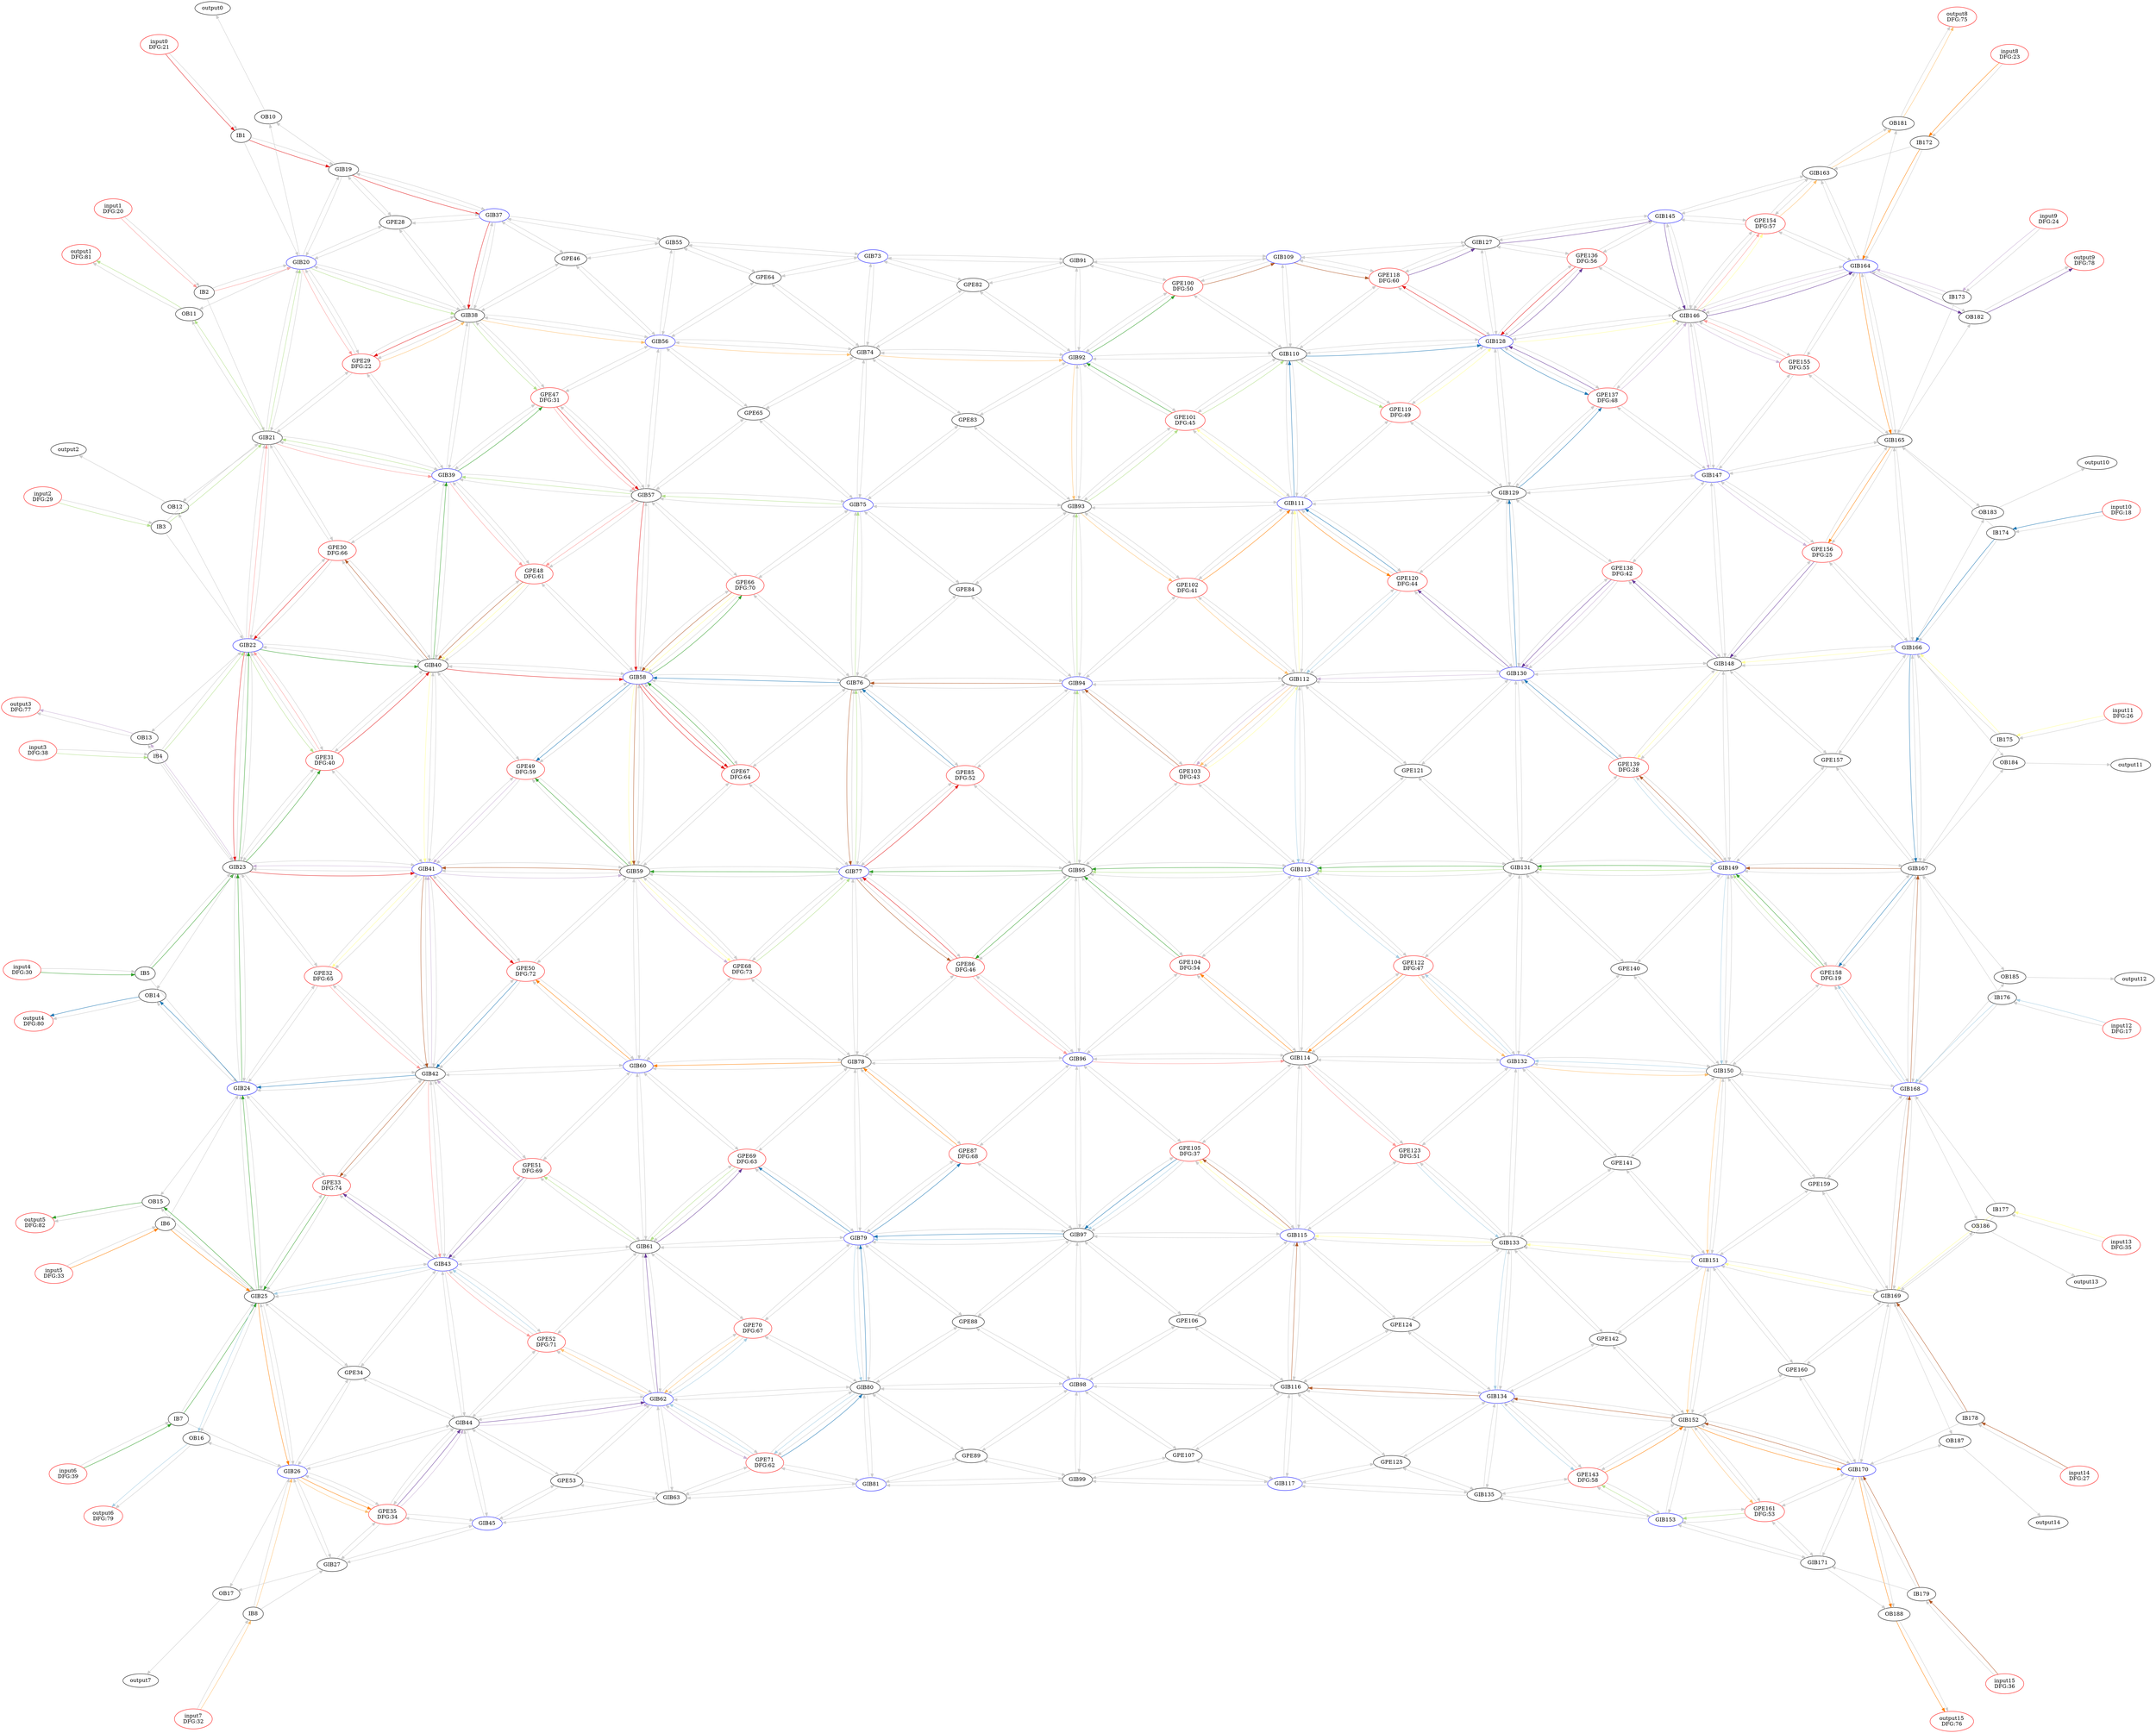 Digraph G {
layout = sfdp;
overlap = scale;
input12[label = "input12\nDFG:17", color = red];
input10[label = "input10\nDFG:18", color = red];
input1[label = "input1\nDFG:20", color = red];
input0[label = "input0\nDFG:21", color = red];
input8[label = "input8\nDFG:23", color = red];
input9[label = "input9\nDFG:24", color = red];
input11[label = "input11\nDFG:26", color = red];
input14[label = "input14\nDFG:27", color = red];
input2[label = "input2\nDFG:29", color = red];
input4[label = "input4\nDFG:30", color = red];
input7[label = "input7\nDFG:32", color = red];
input5[label = "input5\nDFG:33", color = red];
input13[label = "input13\nDFG:35", color = red];
input15[label = "input15\nDFG:36", color = red];
input3[label = "input3\nDFG:38", color = red];
input6[label = "input6\nDFG:39", color = red];
output8[label = "output8\nDFG:75", color = red];
output15[label = "output15\nDFG:76", color = red];
output3[label = "output3\nDFG:77", color = red];
output9[label = "output9\nDFG:78", color = red];
output6[label = "output6\nDFG:79", color = red];
output4[label = "output4\nDFG:80", color = red];
output1[label = "output1\nDFG:81", color = red];
output5[label = "output5\nDFG:82", color = red];
output0;
OB10->output0[color = gray80];
OB11->output1[color = gray80];
output2;
OB12->output2[color = gray80];
OB13->output3[color = gray80];
OB14->output4[color = gray80];
OB15->output5[color = gray80];
OB16->output6[color = gray80];
output7;
OB17->output7[color = gray80];
OB181->output8[color = gray80];
OB182->output9[color = gray80];
output10;
OB183->output10[color = gray80];
output11;
OB184->output11[color = gray80];
output12;
OB185->output12[color = gray80];
output13;
OB186->output13[color = gray80];
output14;
OB187->output14[color = gray80];
OB188->output15[color = gray80];
IB1[label = "IB1", color = black];
input0->IB1[color = gray80];
IB2[label = "IB2", color = black];
input1->IB2[color = gray80];
IB3[label = "IB3", color = black];
input2->IB3[color = gray80];
IB4[label = "IB4", color = black];
input3->IB4[color = gray80];
IB5[label = "IB5", color = black];
input4->IB5[color = gray80];
IB6[label = "IB6", color = black];
input5->IB6[color = gray80];
IB7[label = "IB7", color = black];
input6->IB7[color = gray80];
IB8[label = "IB8", color = black];
input7->IB8[color = gray80];
OB10[label = "OB10", color = black];
GIB19->OB10[color = gray80];
GIB20->OB10[color = gray80];
OB11[label = "OB11", color = black];
GIB20->OB11[color = gray80];
GIB21->OB11[color = gray80];
OB12[label = "OB12", color = black];
GIB21->OB12[color = gray80];
GIB22->OB12[color = gray80];
OB13[label = "OB13", color = black];
GIB22->OB13[color = gray80];
GIB23->OB13[color = gray80];
OB14[label = "OB14", color = black];
GIB23->OB14[color = gray80];
GIB24->OB14[color = gray80];
OB15[label = "OB15", color = black];
GIB24->OB15[color = gray80];
GIB25->OB15[color = gray80];
OB16[label = "OB16", color = black];
GIB25->OB16[color = gray80];
GIB26->OB16[color = gray80];
OB17[label = "OB17", color = black];
GIB26->OB17[color = gray80];
GIB27->OB17[color = gray80];
GIB19[label = "GIB19", color = black];
IB1->GIB19[color = gray80];
GIB20->GIB19[color = gray80];
GPE28->GIB19[color = gray80];
GIB37->GIB19[color = gray80];
GIB20[label = "GIB20", color = blue];
IB1->GIB20[color = gray80];
IB2->GIB20[color = gray80];
GIB19->GIB20[color = gray80];
GIB21->GIB20[color = gray80];
GPE28->GIB20[color = gray80];
GPE29->GIB20[color = gray80];
GIB38->GIB20[color = gray80];
GIB21[label = "GIB21", color = black];
IB2->GIB21[color = gray80];
IB3->GIB21[color = gray80];
GIB20->GIB21[color = gray80];
GIB22->GIB21[color = gray80];
GPE29->GIB21[color = gray80];
GPE30->GIB21[color = gray80];
GIB39->GIB21[color = gray80];
GIB22[label = "GIB22", color = blue];
IB3->GIB22[color = gray80];
IB4->GIB22[color = gray80];
GIB21->GIB22[color = gray80];
GIB23->GIB22[color = gray80];
GPE30->GIB22[color = gray80];
GPE31->GIB22[color = gray80];
GIB40->GIB22[color = gray80];
GIB23[label = "GIB23", color = black];
IB4->GIB23[color = gray80];
IB5->GIB23[color = gray80];
GIB22->GIB23[color = gray80];
GIB24->GIB23[color = gray80];
GPE31->GIB23[color = gray80];
GPE32->GIB23[color = gray80];
GIB41->GIB23[color = gray80];
GIB24[label = "GIB24", color = blue];
IB5->GIB24[color = gray80];
IB6->GIB24[color = gray80];
GIB23->GIB24[color = gray80];
GIB25->GIB24[color = gray80];
GPE32->GIB24[color = gray80];
GPE33->GIB24[color = gray80];
GIB42->GIB24[color = gray80];
GIB25[label = "GIB25", color = black];
IB6->GIB25[color = gray80];
IB7->GIB25[color = gray80];
GIB24->GIB25[color = gray80];
GIB26->GIB25[color = gray80];
GPE33->GIB25[color = gray80];
GPE34->GIB25[color = gray80];
GIB43->GIB25[color = gray80];
GIB26[label = "GIB26", color = blue];
IB7->GIB26[color = gray80];
IB8->GIB26[color = gray80];
GIB25->GIB26[color = gray80];
GIB27->GIB26[color = gray80];
GPE34->GIB26[color = gray80];
GPE35->GIB26[color = gray80];
GIB44->GIB26[color = gray80];
GIB27[label = "GIB27", color = black];
IB8->GIB27[color = gray80];
GIB26->GIB27[color = gray80];
GPE35->GIB27[color = gray80];
GIB45->GIB27[color = gray80];
GPE28[label = "GPE28", color = black];
GIB19->GPE28[color = gray80];
GIB20->GPE28[color = gray80];
GIB37->GPE28[color = gray80];
GIB38->GPE28[color = gray80];
GPE29[label = "GPE29\nDFG:22", color = red];
GIB20->GPE29[color = gray80];
GIB21->GPE29[color = gray80];
GIB38->GPE29[color = gray80];
GIB39->GPE29[color = gray80];
GPE30[label = "GPE30\nDFG:66", color = red];
GIB21->GPE30[color = gray80];
GIB22->GPE30[color = gray80];
GIB39->GPE30[color = gray80];
GIB40->GPE30[color = gray80];
GPE31[label = "GPE31\nDFG:40", color = red];
GIB22->GPE31[color = gray80];
GIB23->GPE31[color = gray80];
GIB40->GPE31[color = gray80];
GIB41->GPE31[color = gray80];
GPE32[label = "GPE32\nDFG:65", color = red];
GIB23->GPE32[color = gray80];
GIB24->GPE32[color = gray80];
GIB41->GPE32[color = gray80];
GIB42->GPE32[color = gray80];
GPE33[label = "GPE33\nDFG:74", color = red];
GIB24->GPE33[color = gray80];
GIB25->GPE33[color = gray80];
GIB42->GPE33[color = gray80];
GIB43->GPE33[color = gray80];
GPE34[label = "GPE34", color = black];
GIB25->GPE34[color = gray80];
GIB26->GPE34[color = gray80];
GIB43->GPE34[color = gray80];
GIB44->GPE34[color = gray80];
GPE35[label = "GPE35\nDFG:34", color = red];
GIB26->GPE35[color = gray80];
GIB27->GPE35[color = gray80];
GIB44->GPE35[color = gray80];
GIB45->GPE35[color = gray80];
GIB37[label = "GIB37", color = blue];
GIB19->GIB37[color = gray80];
GPE28->GIB37[color = gray80];
GIB38->GIB37[color = gray80];
GPE46->GIB37[color = gray80];
GIB55->GIB37[color = gray80];
GIB38[label = "GIB38", color = black];
GIB20->GIB38[color = gray80];
GPE28->GIB38[color = gray80];
GPE29->GIB38[color = gray80];
GIB37->GIB38[color = gray80];
GIB39->GIB38[color = gray80];
GPE46->GIB38[color = gray80];
GPE47->GIB38[color = gray80];
GIB56->GIB38[color = gray80];
GIB39[label = "GIB39", color = blue];
GIB21->GIB39[color = gray80];
GPE29->GIB39[color = gray80];
GPE30->GIB39[color = gray80];
GIB38->GIB39[color = gray80];
GIB40->GIB39[color = gray80];
GPE47->GIB39[color = gray80];
GPE48->GIB39[color = gray80];
GIB57->GIB39[color = gray80];
GIB40[label = "GIB40", color = black];
GIB22->GIB40[color = gray80];
GPE30->GIB40[color = gray80];
GPE31->GIB40[color = gray80];
GIB39->GIB40[color = gray80];
GIB41->GIB40[color = gray80];
GPE48->GIB40[color = gray80];
GPE49->GIB40[color = gray80];
GIB58->GIB40[color = gray80];
GIB41[label = "GIB41", color = blue];
GIB23->GIB41[color = gray80];
GPE31->GIB41[color = gray80];
GPE32->GIB41[color = gray80];
GIB40->GIB41[color = gray80];
GIB42->GIB41[color = gray80];
GPE49->GIB41[color = gray80];
GPE50->GIB41[color = gray80];
GIB59->GIB41[color = gray80];
GIB42[label = "GIB42", color = black];
GIB24->GIB42[color = gray80];
GPE32->GIB42[color = gray80];
GPE33->GIB42[color = gray80];
GIB41->GIB42[color = gray80];
GIB43->GIB42[color = gray80];
GPE50->GIB42[color = gray80];
GPE51->GIB42[color = gray80];
GIB60->GIB42[color = gray80];
GIB43[label = "GIB43", color = blue];
GIB25->GIB43[color = gray80];
GPE33->GIB43[color = gray80];
GPE34->GIB43[color = gray80];
GIB42->GIB43[color = gray80];
GIB44->GIB43[color = gray80];
GPE51->GIB43[color = gray80];
GPE52->GIB43[color = gray80];
GIB61->GIB43[color = gray80];
GIB44[label = "GIB44", color = black];
GIB26->GIB44[color = gray80];
GPE34->GIB44[color = gray80];
GPE35->GIB44[color = gray80];
GIB43->GIB44[color = gray80];
GIB45->GIB44[color = gray80];
GPE52->GIB44[color = gray80];
GPE53->GIB44[color = gray80];
GIB62->GIB44[color = gray80];
GIB45[label = "GIB45", color = blue];
GIB27->GIB45[color = gray80];
GPE35->GIB45[color = gray80];
GIB44->GIB45[color = gray80];
GPE53->GIB45[color = gray80];
GIB63->GIB45[color = gray80];
GPE46[label = "GPE46", color = black];
GIB37->GPE46[color = gray80];
GIB38->GPE46[color = gray80];
GIB55->GPE46[color = gray80];
GIB56->GPE46[color = gray80];
GPE47[label = "GPE47\nDFG:31", color = red];
GIB38->GPE47[color = gray80];
GIB39->GPE47[color = gray80];
GIB56->GPE47[color = gray80];
GIB57->GPE47[color = gray80];
GPE48[label = "GPE48\nDFG:61", color = red];
GIB39->GPE48[color = gray80];
GIB40->GPE48[color = gray80];
GIB57->GPE48[color = gray80];
GIB58->GPE48[color = gray80];
GPE49[label = "GPE49\nDFG:59", color = red];
GIB40->GPE49[color = gray80];
GIB41->GPE49[color = gray80];
GIB58->GPE49[color = gray80];
GIB59->GPE49[color = gray80];
GPE50[label = "GPE50\nDFG:72", color = red];
GIB41->GPE50[color = gray80];
GIB42->GPE50[color = gray80];
GIB59->GPE50[color = gray80];
GIB60->GPE50[color = gray80];
GPE51[label = "GPE51\nDFG:69", color = red];
GIB42->GPE51[color = gray80];
GIB43->GPE51[color = gray80];
GIB60->GPE51[color = gray80];
GIB61->GPE51[color = gray80];
GPE52[label = "GPE52\nDFG:71", color = red];
GIB43->GPE52[color = gray80];
GIB44->GPE52[color = gray80];
GIB61->GPE52[color = gray80];
GIB62->GPE52[color = gray80];
GPE53[label = "GPE53", color = black];
GIB44->GPE53[color = gray80];
GIB45->GPE53[color = gray80];
GIB62->GPE53[color = gray80];
GIB63->GPE53[color = gray80];
GIB55[label = "GIB55", color = black];
GIB37->GIB55[color = gray80];
GPE46->GIB55[color = gray80];
GIB56->GIB55[color = gray80];
GPE64->GIB55[color = gray80];
GIB73->GIB55[color = gray80];
GIB56[label = "GIB56", color = blue];
GIB38->GIB56[color = gray80];
GPE46->GIB56[color = gray80];
GPE47->GIB56[color = gray80];
GIB55->GIB56[color = gray80];
GIB57->GIB56[color = gray80];
GPE64->GIB56[color = gray80];
GPE65->GIB56[color = gray80];
GIB74->GIB56[color = gray80];
GIB57[label = "GIB57", color = black];
GIB39->GIB57[color = gray80];
GPE47->GIB57[color = gray80];
GPE48->GIB57[color = gray80];
GIB56->GIB57[color = gray80];
GIB58->GIB57[color = gray80];
GPE65->GIB57[color = gray80];
GPE66->GIB57[color = gray80];
GIB75->GIB57[color = gray80];
GIB58[label = "GIB58", color = blue];
GIB40->GIB58[color = gray80];
GPE48->GIB58[color = gray80];
GPE49->GIB58[color = gray80];
GIB57->GIB58[color = gray80];
GIB59->GIB58[color = gray80];
GPE66->GIB58[color = gray80];
GPE67->GIB58[color = gray80];
GIB76->GIB58[color = gray80];
GIB59[label = "GIB59", color = black];
GIB41->GIB59[color = gray80];
GPE49->GIB59[color = gray80];
GPE50->GIB59[color = gray80];
GIB58->GIB59[color = gray80];
GIB60->GIB59[color = gray80];
GPE67->GIB59[color = gray80];
GPE68->GIB59[color = gray80];
GIB77->GIB59[color = gray80];
GIB60[label = "GIB60", color = blue];
GIB42->GIB60[color = gray80];
GPE50->GIB60[color = gray80];
GPE51->GIB60[color = gray80];
GIB59->GIB60[color = gray80];
GIB61->GIB60[color = gray80];
GPE68->GIB60[color = gray80];
GPE69->GIB60[color = gray80];
GIB78->GIB60[color = gray80];
GIB61[label = "GIB61", color = black];
GIB43->GIB61[color = gray80];
GPE51->GIB61[color = gray80];
GPE52->GIB61[color = gray80];
GIB60->GIB61[color = gray80];
GIB62->GIB61[color = gray80];
GPE69->GIB61[color = gray80];
GPE70->GIB61[color = gray80];
GIB79->GIB61[color = gray80];
GIB62[label = "GIB62", color = blue];
GIB44->GIB62[color = gray80];
GPE52->GIB62[color = gray80];
GPE53->GIB62[color = gray80];
GIB61->GIB62[color = gray80];
GIB63->GIB62[color = gray80];
GPE70->GIB62[color = gray80];
GPE71->GIB62[color = gray80];
GIB80->GIB62[color = gray80];
GIB63[label = "GIB63", color = black];
GIB45->GIB63[color = gray80];
GPE53->GIB63[color = gray80];
GIB62->GIB63[color = gray80];
GPE71->GIB63[color = gray80];
GIB81->GIB63[color = gray80];
GPE64[label = "GPE64", color = black];
GIB55->GPE64[color = gray80];
GIB56->GPE64[color = gray80];
GIB73->GPE64[color = gray80];
GIB74->GPE64[color = gray80];
GPE65[label = "GPE65", color = black];
GIB56->GPE65[color = gray80];
GIB57->GPE65[color = gray80];
GIB74->GPE65[color = gray80];
GIB75->GPE65[color = gray80];
GPE66[label = "GPE66\nDFG:70", color = red];
GIB57->GPE66[color = gray80];
GIB58->GPE66[color = gray80];
GIB75->GPE66[color = gray80];
GIB76->GPE66[color = gray80];
GPE67[label = "GPE67\nDFG:64", color = red];
GIB58->GPE67[color = gray80];
GIB59->GPE67[color = gray80];
GIB76->GPE67[color = gray80];
GIB77->GPE67[color = gray80];
GPE68[label = "GPE68\nDFG:73", color = red];
GIB59->GPE68[color = gray80];
GIB60->GPE68[color = gray80];
GIB77->GPE68[color = gray80];
GIB78->GPE68[color = gray80];
GPE69[label = "GPE69\nDFG:63", color = red];
GIB60->GPE69[color = gray80];
GIB61->GPE69[color = gray80];
GIB78->GPE69[color = gray80];
GIB79->GPE69[color = gray80];
GPE70[label = "GPE70\nDFG:67", color = red];
GIB61->GPE70[color = gray80];
GIB62->GPE70[color = gray80];
GIB79->GPE70[color = gray80];
GIB80->GPE70[color = gray80];
GPE71[label = "GPE71\nDFG:62", color = red];
GIB62->GPE71[color = gray80];
GIB63->GPE71[color = gray80];
GIB80->GPE71[color = gray80];
GIB81->GPE71[color = gray80];
GIB73[label = "GIB73", color = blue];
GIB55->GIB73[color = gray80];
GPE64->GIB73[color = gray80];
GIB74->GIB73[color = gray80];
GPE82->GIB73[color = gray80];
GIB91->GIB73[color = gray80];
GIB74[label = "GIB74", color = black];
GIB56->GIB74[color = gray80];
GPE64->GIB74[color = gray80];
GPE65->GIB74[color = gray80];
GIB73->GIB74[color = gray80];
GIB75->GIB74[color = gray80];
GPE82->GIB74[color = gray80];
GPE83->GIB74[color = gray80];
GIB92->GIB74[color = gray80];
GIB75[label = "GIB75", color = blue];
GIB57->GIB75[color = gray80];
GPE65->GIB75[color = gray80];
GPE66->GIB75[color = gray80];
GIB74->GIB75[color = gray80];
GIB76->GIB75[color = gray80];
GPE83->GIB75[color = gray80];
GPE84->GIB75[color = gray80];
GIB93->GIB75[color = gray80];
GIB76[label = "GIB76", color = black];
GIB58->GIB76[color = gray80];
GPE66->GIB76[color = gray80];
GPE67->GIB76[color = gray80];
GIB75->GIB76[color = gray80];
GIB77->GIB76[color = gray80];
GPE84->GIB76[color = gray80];
GPE85->GIB76[color = gray80];
GIB94->GIB76[color = gray80];
GIB77[label = "GIB77", color = blue];
GIB59->GIB77[color = gray80];
GPE67->GIB77[color = gray80];
GPE68->GIB77[color = gray80];
GIB76->GIB77[color = gray80];
GIB78->GIB77[color = gray80];
GPE85->GIB77[color = gray80];
GPE86->GIB77[color = gray80];
GIB95->GIB77[color = gray80];
GIB78[label = "GIB78", color = black];
GIB60->GIB78[color = gray80];
GPE68->GIB78[color = gray80];
GPE69->GIB78[color = gray80];
GIB77->GIB78[color = gray80];
GIB79->GIB78[color = gray80];
GPE86->GIB78[color = gray80];
GPE87->GIB78[color = gray80];
GIB96->GIB78[color = gray80];
GIB79[label = "GIB79", color = blue];
GIB61->GIB79[color = gray80];
GPE69->GIB79[color = gray80];
GPE70->GIB79[color = gray80];
GIB78->GIB79[color = gray80];
GIB80->GIB79[color = gray80];
GPE87->GIB79[color = gray80];
GPE88->GIB79[color = gray80];
GIB97->GIB79[color = gray80];
GIB80[label = "GIB80", color = black];
GIB62->GIB80[color = gray80];
GPE70->GIB80[color = gray80];
GPE71->GIB80[color = gray80];
GIB79->GIB80[color = gray80];
GIB81->GIB80[color = gray80];
GPE88->GIB80[color = gray80];
GPE89->GIB80[color = gray80];
GIB98->GIB80[color = gray80];
GIB81[label = "GIB81", color = blue];
GIB63->GIB81[color = gray80];
GPE71->GIB81[color = gray80];
GIB80->GIB81[color = gray80];
GPE89->GIB81[color = gray80];
GIB99->GIB81[color = gray80];
GPE82[label = "GPE82", color = black];
GIB73->GPE82[color = gray80];
GIB74->GPE82[color = gray80];
GIB91->GPE82[color = gray80];
GIB92->GPE82[color = gray80];
GPE83[label = "GPE83", color = black];
GIB74->GPE83[color = gray80];
GIB75->GPE83[color = gray80];
GIB92->GPE83[color = gray80];
GIB93->GPE83[color = gray80];
GPE84[label = "GPE84", color = black];
GIB75->GPE84[color = gray80];
GIB76->GPE84[color = gray80];
GIB93->GPE84[color = gray80];
GIB94->GPE84[color = gray80];
GPE85[label = "GPE85\nDFG:52", color = red];
GIB76->GPE85[color = gray80];
GIB77->GPE85[color = gray80];
GIB94->GPE85[color = gray80];
GIB95->GPE85[color = gray80];
GPE86[label = "GPE86\nDFG:46", color = red];
GIB77->GPE86[color = gray80];
GIB78->GPE86[color = gray80];
GIB95->GPE86[color = gray80];
GIB96->GPE86[color = gray80];
GPE87[label = "GPE87\nDFG:68", color = red];
GIB78->GPE87[color = gray80];
GIB79->GPE87[color = gray80];
GIB96->GPE87[color = gray80];
GIB97->GPE87[color = gray80];
GPE88[label = "GPE88", color = black];
GIB79->GPE88[color = gray80];
GIB80->GPE88[color = gray80];
GIB97->GPE88[color = gray80];
GIB98->GPE88[color = gray80];
GPE89[label = "GPE89", color = black];
GIB80->GPE89[color = gray80];
GIB81->GPE89[color = gray80];
GIB98->GPE89[color = gray80];
GIB99->GPE89[color = gray80];
GIB91[label = "GIB91", color = black];
GIB73->GIB91[color = gray80];
GPE82->GIB91[color = gray80];
GIB92->GIB91[color = gray80];
GPE100->GIB91[color = gray80];
GIB109->GIB91[color = gray80];
GIB92[label = "GIB92", color = blue];
GIB74->GIB92[color = gray80];
GPE82->GIB92[color = gray80];
GPE83->GIB92[color = gray80];
GIB91->GIB92[color = gray80];
GIB93->GIB92[color = gray80];
GPE100->GIB92[color = gray80];
GPE101->GIB92[color = gray80];
GIB110->GIB92[color = gray80];
GIB93[label = "GIB93", color = black];
GIB75->GIB93[color = gray80];
GPE83->GIB93[color = gray80];
GPE84->GIB93[color = gray80];
GIB92->GIB93[color = gray80];
GIB94->GIB93[color = gray80];
GPE101->GIB93[color = gray80];
GPE102->GIB93[color = gray80];
GIB111->GIB93[color = gray80];
GIB94[label = "GIB94", color = blue];
GIB76->GIB94[color = gray80];
GPE84->GIB94[color = gray80];
GPE85->GIB94[color = gray80];
GIB93->GIB94[color = gray80];
GIB95->GIB94[color = gray80];
GPE102->GIB94[color = gray80];
GPE103->GIB94[color = gray80];
GIB112->GIB94[color = gray80];
GIB95[label = "GIB95", color = black];
GIB77->GIB95[color = gray80];
GPE85->GIB95[color = gray80];
GPE86->GIB95[color = gray80];
GIB94->GIB95[color = gray80];
GIB96->GIB95[color = gray80];
GPE103->GIB95[color = gray80];
GPE104->GIB95[color = gray80];
GIB113->GIB95[color = gray80];
GIB96[label = "GIB96", color = blue];
GIB78->GIB96[color = gray80];
GPE86->GIB96[color = gray80];
GPE87->GIB96[color = gray80];
GIB95->GIB96[color = gray80];
GIB97->GIB96[color = gray80];
GPE104->GIB96[color = gray80];
GPE105->GIB96[color = gray80];
GIB114->GIB96[color = gray80];
GIB97[label = "GIB97", color = black];
GIB79->GIB97[color = gray80];
GPE87->GIB97[color = gray80];
GPE88->GIB97[color = gray80];
GIB96->GIB97[color = gray80];
GIB98->GIB97[color = gray80];
GPE105->GIB97[color = gray80];
GPE106->GIB97[color = gray80];
GIB115->GIB97[color = gray80];
GIB98[label = "GIB98", color = blue];
GIB80->GIB98[color = gray80];
GPE88->GIB98[color = gray80];
GPE89->GIB98[color = gray80];
GIB97->GIB98[color = gray80];
GIB99->GIB98[color = gray80];
GPE106->GIB98[color = gray80];
GPE107->GIB98[color = gray80];
GIB116->GIB98[color = gray80];
GIB99[label = "GIB99", color = black];
GIB81->GIB99[color = gray80];
GPE89->GIB99[color = gray80];
GIB98->GIB99[color = gray80];
GPE107->GIB99[color = gray80];
GIB117->GIB99[color = gray80];
GPE100[label = "GPE100\nDFG:50", color = red];
GIB91->GPE100[color = gray80];
GIB92->GPE100[color = gray80];
GIB109->GPE100[color = gray80];
GIB110->GPE100[color = gray80];
GPE101[label = "GPE101\nDFG:45", color = red];
GIB92->GPE101[color = gray80];
GIB93->GPE101[color = gray80];
GIB110->GPE101[color = gray80];
GIB111->GPE101[color = gray80];
GPE102[label = "GPE102\nDFG:41", color = red];
GIB93->GPE102[color = gray80];
GIB94->GPE102[color = gray80];
GIB111->GPE102[color = gray80];
GIB112->GPE102[color = gray80];
GPE103[label = "GPE103\nDFG:43", color = red];
GIB94->GPE103[color = gray80];
GIB95->GPE103[color = gray80];
GIB112->GPE103[color = gray80];
GIB113->GPE103[color = gray80];
GPE104[label = "GPE104\nDFG:54", color = red];
GIB95->GPE104[color = gray80];
GIB96->GPE104[color = gray80];
GIB113->GPE104[color = gray80];
GIB114->GPE104[color = gray80];
GPE105[label = "GPE105\nDFG:37", color = red];
GIB96->GPE105[color = gray80];
GIB97->GPE105[color = gray80];
GIB114->GPE105[color = gray80];
GIB115->GPE105[color = gray80];
GPE106[label = "GPE106", color = black];
GIB97->GPE106[color = gray80];
GIB98->GPE106[color = gray80];
GIB115->GPE106[color = gray80];
GIB116->GPE106[color = gray80];
GPE107[label = "GPE107", color = black];
GIB98->GPE107[color = gray80];
GIB99->GPE107[color = gray80];
GIB116->GPE107[color = gray80];
GIB117->GPE107[color = gray80];
GIB109[label = "GIB109", color = blue];
GIB91->GIB109[color = gray80];
GPE100->GIB109[color = gray80];
GIB110->GIB109[color = gray80];
GPE118->GIB109[color = gray80];
GIB127->GIB109[color = gray80];
GIB110[label = "GIB110", color = black];
GIB92->GIB110[color = gray80];
GPE100->GIB110[color = gray80];
GPE101->GIB110[color = gray80];
GIB109->GIB110[color = gray80];
GIB111->GIB110[color = gray80];
GPE118->GIB110[color = gray80];
GPE119->GIB110[color = gray80];
GIB128->GIB110[color = gray80];
GIB111[label = "GIB111", color = blue];
GIB93->GIB111[color = gray80];
GPE101->GIB111[color = gray80];
GPE102->GIB111[color = gray80];
GIB110->GIB111[color = gray80];
GIB112->GIB111[color = gray80];
GPE119->GIB111[color = gray80];
GPE120->GIB111[color = gray80];
GIB129->GIB111[color = gray80];
GIB112[label = "GIB112", color = black];
GIB94->GIB112[color = gray80];
GPE102->GIB112[color = gray80];
GPE103->GIB112[color = gray80];
GIB111->GIB112[color = gray80];
GIB113->GIB112[color = gray80];
GPE120->GIB112[color = gray80];
GPE121->GIB112[color = gray80];
GIB130->GIB112[color = gray80];
GIB113[label = "GIB113", color = blue];
GIB95->GIB113[color = gray80];
GPE103->GIB113[color = gray80];
GPE104->GIB113[color = gray80];
GIB112->GIB113[color = gray80];
GIB114->GIB113[color = gray80];
GPE121->GIB113[color = gray80];
GPE122->GIB113[color = gray80];
GIB131->GIB113[color = gray80];
GIB114[label = "GIB114", color = black];
GIB96->GIB114[color = gray80];
GPE104->GIB114[color = gray80];
GPE105->GIB114[color = gray80];
GIB113->GIB114[color = gray80];
GIB115->GIB114[color = gray80];
GPE122->GIB114[color = gray80];
GPE123->GIB114[color = gray80];
GIB132->GIB114[color = gray80];
GIB115[label = "GIB115", color = blue];
GIB97->GIB115[color = gray80];
GPE105->GIB115[color = gray80];
GPE106->GIB115[color = gray80];
GIB114->GIB115[color = gray80];
GIB116->GIB115[color = gray80];
GPE123->GIB115[color = gray80];
GPE124->GIB115[color = gray80];
GIB133->GIB115[color = gray80];
GIB116[label = "GIB116", color = black];
GIB98->GIB116[color = gray80];
GPE106->GIB116[color = gray80];
GPE107->GIB116[color = gray80];
GIB115->GIB116[color = gray80];
GIB117->GIB116[color = gray80];
GPE124->GIB116[color = gray80];
GPE125->GIB116[color = gray80];
GIB134->GIB116[color = gray80];
GIB117[label = "GIB117", color = blue];
GIB99->GIB117[color = gray80];
GPE107->GIB117[color = gray80];
GIB116->GIB117[color = gray80];
GPE125->GIB117[color = gray80];
GIB135->GIB117[color = gray80];
GPE118[label = "GPE118\nDFG:60", color = red];
GIB109->GPE118[color = gray80];
GIB110->GPE118[color = gray80];
GIB127->GPE118[color = gray80];
GIB128->GPE118[color = gray80];
GPE119[label = "GPE119\nDFG:49", color = red];
GIB110->GPE119[color = gray80];
GIB111->GPE119[color = gray80];
GIB128->GPE119[color = gray80];
GIB129->GPE119[color = gray80];
GPE120[label = "GPE120\nDFG:44", color = red];
GIB111->GPE120[color = gray80];
GIB112->GPE120[color = gray80];
GIB129->GPE120[color = gray80];
GIB130->GPE120[color = gray80];
GPE121[label = "GPE121", color = black];
GIB112->GPE121[color = gray80];
GIB113->GPE121[color = gray80];
GIB130->GPE121[color = gray80];
GIB131->GPE121[color = gray80];
GPE122[label = "GPE122\nDFG:47", color = red];
GIB113->GPE122[color = gray80];
GIB114->GPE122[color = gray80];
GIB131->GPE122[color = gray80];
GIB132->GPE122[color = gray80];
GPE123[label = "GPE123\nDFG:51", color = red];
GIB114->GPE123[color = gray80];
GIB115->GPE123[color = gray80];
GIB132->GPE123[color = gray80];
GIB133->GPE123[color = gray80];
GPE124[label = "GPE124", color = black];
GIB115->GPE124[color = gray80];
GIB116->GPE124[color = gray80];
GIB133->GPE124[color = gray80];
GIB134->GPE124[color = gray80];
GPE125[label = "GPE125", color = black];
GIB116->GPE125[color = gray80];
GIB117->GPE125[color = gray80];
GIB134->GPE125[color = gray80];
GIB135->GPE125[color = gray80];
GIB127[label = "GIB127", color = black];
GIB109->GIB127[color = gray80];
GPE118->GIB127[color = gray80];
GIB128->GIB127[color = gray80];
GPE136->GIB127[color = gray80];
GIB145->GIB127[color = gray80];
GIB128[label = "GIB128", color = blue];
GIB110->GIB128[color = gray80];
GPE118->GIB128[color = gray80];
GPE119->GIB128[color = gray80];
GIB127->GIB128[color = gray80];
GIB129->GIB128[color = gray80];
GPE136->GIB128[color = gray80];
GPE137->GIB128[color = gray80];
GIB146->GIB128[color = gray80];
GIB129[label = "GIB129", color = black];
GIB111->GIB129[color = gray80];
GPE119->GIB129[color = gray80];
GPE120->GIB129[color = gray80];
GIB128->GIB129[color = gray80];
GIB130->GIB129[color = gray80];
GPE137->GIB129[color = gray80];
GPE138->GIB129[color = gray80];
GIB147->GIB129[color = gray80];
GIB130[label = "GIB130", color = blue];
GIB112->GIB130[color = gray80];
GPE120->GIB130[color = gray80];
GPE121->GIB130[color = gray80];
GIB129->GIB130[color = gray80];
GIB131->GIB130[color = gray80];
GPE138->GIB130[color = gray80];
GPE139->GIB130[color = gray80];
GIB148->GIB130[color = gray80];
GIB131[label = "GIB131", color = black];
GIB113->GIB131[color = gray80];
GPE121->GIB131[color = gray80];
GPE122->GIB131[color = gray80];
GIB130->GIB131[color = gray80];
GIB132->GIB131[color = gray80];
GPE139->GIB131[color = gray80];
GPE140->GIB131[color = gray80];
GIB149->GIB131[color = gray80];
GIB132[label = "GIB132", color = blue];
GIB114->GIB132[color = gray80];
GPE122->GIB132[color = gray80];
GPE123->GIB132[color = gray80];
GIB131->GIB132[color = gray80];
GIB133->GIB132[color = gray80];
GPE140->GIB132[color = gray80];
GPE141->GIB132[color = gray80];
GIB150->GIB132[color = gray80];
GIB133[label = "GIB133", color = black];
GIB115->GIB133[color = gray80];
GPE123->GIB133[color = gray80];
GPE124->GIB133[color = gray80];
GIB132->GIB133[color = gray80];
GIB134->GIB133[color = gray80];
GPE141->GIB133[color = gray80];
GPE142->GIB133[color = gray80];
GIB151->GIB133[color = gray80];
GIB134[label = "GIB134", color = blue];
GIB116->GIB134[color = gray80];
GPE124->GIB134[color = gray80];
GPE125->GIB134[color = gray80];
GIB133->GIB134[color = gray80];
GIB135->GIB134[color = gray80];
GPE142->GIB134[color = gray80];
GPE143->GIB134[color = gray80];
GIB152->GIB134[color = gray80];
GIB135[label = "GIB135", color = black];
GIB117->GIB135[color = gray80];
GPE125->GIB135[color = gray80];
GIB134->GIB135[color = gray80];
GPE143->GIB135[color = gray80];
GIB153->GIB135[color = gray80];
GPE136[label = "GPE136\nDFG:56", color = red];
GIB127->GPE136[color = gray80];
GIB128->GPE136[color = gray80];
GIB145->GPE136[color = gray80];
GIB146->GPE136[color = gray80];
GPE137[label = "GPE137\nDFG:48", color = red];
GIB128->GPE137[color = gray80];
GIB129->GPE137[color = gray80];
GIB146->GPE137[color = gray80];
GIB147->GPE137[color = gray80];
GPE138[label = "GPE138\nDFG:42", color = red];
GIB129->GPE138[color = gray80];
GIB130->GPE138[color = gray80];
GIB147->GPE138[color = gray80];
GIB148->GPE138[color = gray80];
GPE139[label = "GPE139\nDFG:28", color = red];
GIB130->GPE139[color = gray80];
GIB131->GPE139[color = gray80];
GIB148->GPE139[color = gray80];
GIB149->GPE139[color = gray80];
GPE140[label = "GPE140", color = black];
GIB131->GPE140[color = gray80];
GIB132->GPE140[color = gray80];
GIB149->GPE140[color = gray80];
GIB150->GPE140[color = gray80];
GPE141[label = "GPE141", color = black];
GIB132->GPE141[color = gray80];
GIB133->GPE141[color = gray80];
GIB150->GPE141[color = gray80];
GIB151->GPE141[color = gray80];
GPE142[label = "GPE142", color = black];
GIB133->GPE142[color = gray80];
GIB134->GPE142[color = gray80];
GIB151->GPE142[color = gray80];
GIB152->GPE142[color = gray80];
GPE143[label = "GPE143\nDFG:58", color = red];
GIB134->GPE143[color = gray80];
GIB135->GPE143[color = gray80];
GIB152->GPE143[color = gray80];
GIB153->GPE143[color = gray80];
GIB145[label = "GIB145", color = blue];
GIB127->GIB145[color = gray80];
GPE136->GIB145[color = gray80];
GIB146->GIB145[color = gray80];
GPE154->GIB145[color = gray80];
GIB163->GIB145[color = gray80];
GIB146[label = "GIB146", color = black];
GIB128->GIB146[color = gray80];
GPE136->GIB146[color = gray80];
GPE137->GIB146[color = gray80];
GIB145->GIB146[color = gray80];
GIB147->GIB146[color = gray80];
GPE154->GIB146[color = gray80];
GPE155->GIB146[color = gray80];
GIB164->GIB146[color = gray80];
GIB147[label = "GIB147", color = blue];
GIB129->GIB147[color = gray80];
GPE137->GIB147[color = gray80];
GPE138->GIB147[color = gray80];
GIB146->GIB147[color = gray80];
GIB148->GIB147[color = gray80];
GPE155->GIB147[color = gray80];
GPE156->GIB147[color = gray80];
GIB165->GIB147[color = gray80];
GIB148[label = "GIB148", color = black];
GIB130->GIB148[color = gray80];
GPE138->GIB148[color = gray80];
GPE139->GIB148[color = gray80];
GIB147->GIB148[color = gray80];
GIB149->GIB148[color = gray80];
GPE156->GIB148[color = gray80];
GPE157->GIB148[color = gray80];
GIB166->GIB148[color = gray80];
GIB149[label = "GIB149", color = blue];
GIB131->GIB149[color = gray80];
GPE139->GIB149[color = gray80];
GPE140->GIB149[color = gray80];
GIB148->GIB149[color = gray80];
GIB150->GIB149[color = gray80];
GPE157->GIB149[color = gray80];
GPE158->GIB149[color = gray80];
GIB167->GIB149[color = gray80];
GIB150[label = "GIB150", color = black];
GIB132->GIB150[color = gray80];
GPE140->GIB150[color = gray80];
GPE141->GIB150[color = gray80];
GIB149->GIB150[color = gray80];
GIB151->GIB150[color = gray80];
GPE158->GIB150[color = gray80];
GPE159->GIB150[color = gray80];
GIB168->GIB150[color = gray80];
GIB151[label = "GIB151", color = blue];
GIB133->GIB151[color = gray80];
GPE141->GIB151[color = gray80];
GPE142->GIB151[color = gray80];
GIB150->GIB151[color = gray80];
GIB152->GIB151[color = gray80];
GPE159->GIB151[color = gray80];
GPE160->GIB151[color = gray80];
GIB169->GIB151[color = gray80];
GIB152[label = "GIB152", color = black];
GIB134->GIB152[color = gray80];
GPE142->GIB152[color = gray80];
GPE143->GIB152[color = gray80];
GIB151->GIB152[color = gray80];
GIB153->GIB152[color = gray80];
GPE160->GIB152[color = gray80];
GPE161->GIB152[color = gray80];
GIB170->GIB152[color = gray80];
GIB153[label = "GIB153", color = blue];
GIB135->GIB153[color = gray80];
GPE143->GIB153[color = gray80];
GIB152->GIB153[color = gray80];
GPE161->GIB153[color = gray80];
GIB171->GIB153[color = gray80];
GPE154[label = "GPE154\nDFG:57", color = red];
GIB145->GPE154[color = gray80];
GIB146->GPE154[color = gray80];
GIB163->GPE154[color = gray80];
GIB164->GPE154[color = gray80];
GPE155[label = "GPE155\nDFG:55", color = red];
GIB146->GPE155[color = gray80];
GIB147->GPE155[color = gray80];
GIB164->GPE155[color = gray80];
GIB165->GPE155[color = gray80];
GPE156[label = "GPE156\nDFG:25", color = red];
GIB147->GPE156[color = gray80];
GIB148->GPE156[color = gray80];
GIB165->GPE156[color = gray80];
GIB166->GPE156[color = gray80];
GPE157[label = "GPE157", color = black];
GIB148->GPE157[color = gray80];
GIB149->GPE157[color = gray80];
GIB166->GPE157[color = gray80];
GIB167->GPE157[color = gray80];
GPE158[label = "GPE158\nDFG:19", color = red];
GIB149->GPE158[color = gray80];
GIB150->GPE158[color = gray80];
GIB167->GPE158[color = gray80];
GIB168->GPE158[color = gray80];
GPE159[label = "GPE159", color = black];
GIB150->GPE159[color = gray80];
GIB151->GPE159[color = gray80];
GIB168->GPE159[color = gray80];
GIB169->GPE159[color = gray80];
GPE160[label = "GPE160", color = black];
GIB151->GPE160[color = gray80];
GIB152->GPE160[color = gray80];
GIB169->GPE160[color = gray80];
GIB170->GPE160[color = gray80];
GPE161[label = "GPE161\nDFG:53", color = red];
GIB152->GPE161[color = gray80];
GIB153->GPE161[color = gray80];
GIB170->GPE161[color = gray80];
GIB171->GPE161[color = gray80];
GIB163[label = "GIB163", color = black];
GIB145->GIB163[color = gray80];
GPE154->GIB163[color = gray80];
GIB164->GIB163[color = gray80];
IB172->GIB163[color = gray80];
GIB164[label = "GIB164", color = blue];
GIB146->GIB164[color = gray80];
GPE154->GIB164[color = gray80];
GPE155->GIB164[color = gray80];
GIB163->GIB164[color = gray80];
GIB165->GIB164[color = gray80];
IB172->GIB164[color = gray80];
IB173->GIB164[color = gray80];
GIB165[label = "GIB165", color = black];
GIB147->GIB165[color = gray80];
GPE155->GIB165[color = gray80];
GPE156->GIB165[color = gray80];
GIB164->GIB165[color = gray80];
GIB166->GIB165[color = gray80];
IB173->GIB165[color = gray80];
IB174->GIB165[color = gray80];
GIB166[label = "GIB166", color = blue];
GIB148->GIB166[color = gray80];
GPE156->GIB166[color = gray80];
GPE157->GIB166[color = gray80];
GIB165->GIB166[color = gray80];
GIB167->GIB166[color = gray80];
IB174->GIB166[color = gray80];
IB175->GIB166[color = gray80];
GIB167[label = "GIB167", color = black];
GIB149->GIB167[color = gray80];
GPE157->GIB167[color = gray80];
GPE158->GIB167[color = gray80];
GIB166->GIB167[color = gray80];
GIB168->GIB167[color = gray80];
IB175->GIB167[color = gray80];
IB176->GIB167[color = gray80];
GIB168[label = "GIB168", color = blue];
GIB150->GIB168[color = gray80];
GPE158->GIB168[color = gray80];
GPE159->GIB168[color = gray80];
GIB167->GIB168[color = gray80];
GIB169->GIB168[color = gray80];
IB176->GIB168[color = gray80];
IB177->GIB168[color = gray80];
GIB169[label = "GIB169", color = black];
GIB151->GIB169[color = gray80];
GPE159->GIB169[color = gray80];
GPE160->GIB169[color = gray80];
GIB168->GIB169[color = gray80];
GIB170->GIB169[color = gray80];
IB177->GIB169[color = gray80];
IB178->GIB169[color = gray80];
GIB170[label = "GIB170", color = blue];
GIB152->GIB170[color = gray80];
GPE160->GIB170[color = gray80];
GPE161->GIB170[color = gray80];
GIB169->GIB170[color = gray80];
GIB171->GIB170[color = gray80];
IB178->GIB170[color = gray80];
IB179->GIB170[color = gray80];
GIB171[label = "GIB171", color = black];
GIB153->GIB171[color = gray80];
GPE161->GIB171[color = gray80];
GIB170->GIB171[color = gray80];
IB179->GIB171[color = gray80];
IB172[label = "IB172", color = black];
input8->IB172[color = gray80];
IB173[label = "IB173", color = black];
input9->IB173[color = gray80];
IB174[label = "IB174", color = black];
input10->IB174[color = gray80];
IB175[label = "IB175", color = black];
input11->IB175[color = gray80];
IB176[label = "IB176", color = black];
input12->IB176[color = gray80];
IB177[label = "IB177", color = black];
input13->IB177[color = gray80];
IB178[label = "IB178", color = black];
input14->IB178[color = gray80];
IB179[label = "IB179", color = black];
input15->IB179[color = gray80];
OB181[label = "OB181", color = black];
GIB163->OB181[color = gray80];
GIB164->OB181[color = gray80];
OB182[label = "OB182", color = black];
GIB164->OB182[color = gray80];
GIB165->OB182[color = gray80];
OB183[label = "OB183", color = black];
GIB165->OB183[color = gray80];
GIB166->OB183[color = gray80];
OB184[label = "OB184", color = black];
GIB166->OB184[color = gray80];
GIB167->OB184[color = gray80];
OB185[label = "OB185", color = black];
GIB167->OB185[color = gray80];
GIB168->OB185[color = gray80];
OB186[label = "OB186", color = black];
GIB168->OB186[color = gray80];
GIB169->OB186[color = gray80];
OB187[label = "OB187", color = black];
GIB169->OB187[color = gray80];
GIB170->OB187[color = gray80];
OB188[label = "OB188", color = black];
GIB170->OB188[color = gray80];
GIB171->OB188[color = gray80];
edge [colorscheme=paired12];
input12->IB176->GIB168->GPE158[weight = 4, color = 1];
input10->IB174->GIB166->GIB167->GPE158[weight = 4, color = 2];
GPE158->GIB149->GIB131->GIB113->GIB95->GIB94->GIB93->GPE101[weight = 4, color = 3];
GPE158->GIB149->GIB131->GIB113->GIB95->GPE86[weight = 4, color = 4];
input1->IB2->GIB20->GPE29[weight = 4, color = 5];
input0->IB1->GIB19->GIB37->GIB38->GPE29[weight = 4, color = 6];
GPE29->GIB38->GIB56->GIB74->GIB92->GIB93->GPE102[weight = 4, color = 7];
input8->IB172->GIB164->GIB165->GPE156[weight = 4, color = 8];
input9->IB173->GIB164->GIB146->GIB147->GPE156[weight = 4, color = 9];
GPE156->GIB148->GPE138[weight = 4, color = 10];
input11->IB175->GIB166->GIB148->GPE139[weight = 4, color = 11];
input14->IB178->GIB169->GIB168->GIB167->GIB149->GPE139[weight = 4, color = 12];
GPE139->GIB149->GIB150->GIB132->GPE122[weight = 4, color = 1];
GPE139->GIB130->GIB129->GPE137[weight = 4, color = 2];
input2->IB3->GIB21->GIB20->GIB38->GPE47[weight = 4, color = 3];
input4->IB5->GIB23->GIB22->GIB40->GIB39->GPE47[weight = 4, color = 4];
GPE47->GIB57->GPE48[weight = 4, color = 5];
GPE47->GIB57->GIB58->GPE67[weight = 4, color = 6];
input7->IB8->GIB26->GPE35[weight = 4, color = 7];
input5->IB6->GIB25->GIB26->GPE35[weight = 4, color = 8];
GPE35->GIB44->GIB62->GPE71[weight = 4, color = 9];
GPE35->GIB44->GIB62->GIB61->GPE69[weight = 4, color = 10];
input13->IB177->GIB169->GIB151->GIB133->GIB115->GPE105[weight = 4, color = 11];
input15->IB179->GIB170->GIB152->GIB134->GIB116->GIB115->GPE105[weight = 4, color = 12];
GPE105->GIB97->GIB79->GIB80->GPE71[weight = 4, color = 1];
GPE105->GIB97->GIB79->GPE69[weight = 4, color = 2];
input3->IB4->GIB22->GPE31[weight = 4, color = 3];
input6->IB7->GIB25->GIB24->GIB23->GPE31[weight = 4, color = 4];
GPE31->GIB22->GIB21->GIB39->GPE48[weight = 4, color = 5];
GPE31->GIB40->GIB58->GPE67[weight = 4, color = 6];
GPE102->GIB112->GPE103[weight = 4, color = 7];
GPE102->GIB111->GPE120[weight = 4, color = 8];
GPE138->GIB130->GIB112->GPE103[weight = 4, color = 9];
GPE138->GIB130->GPE120[weight = 4, color = 10];
GPE103->GIB112->GIB111->GPE101[weight = 4, color = 11];
GPE103->GIB94->GIB76->GIB77->GPE86[weight = 4, color = 12];
GPE120->GIB112->GIB113->GPE122[weight = 4, color = 1];
GPE120->GIB111->GIB110->GIB128->GPE137[weight = 4, color = 2];
GPE101->GIB110->GPE119[weight = 4, color = 3];
GPE101->GIB92->GPE100[weight = 4, color = 4];
GPE86->GIB96->GIB114->GPE123[weight = 4, color = 5];
GPE86->GIB77->GPE85[weight = 4, color = 6];
GPE122->GIB132->GIB150->GIB151->GIB152->GPE161[weight = 4, color = 7];
GPE122->GIB114->GPE104[weight = 4, color = 8];
GPE137->GIB146->GPE155[weight = 4, color = 9];
GPE137->GIB128->GPE136[weight = 4, color = 10];
GPE119->GIB128->GIB146->GPE154[weight = 4, color = 11];
GPE100->GIB109->GPE118[weight = 4, color = 12];
GPE123->GIB133->GIB134->GPE143[weight = 4, color = 1];
GPE85->GIB76->GIB58->GPE49[weight = 4, color = 2];
GPE161->GIB153->GPE143[weight = 4, color = 3];
GPE104->GIB95->GIB77->GIB59->GPE49[weight = 4, color = 4];
GPE155->GIB146->GPE154[weight = 4, color = 5];
GPE136->GIB128->GPE118[weight = 4, color = 6];
GPE154->GIB163->OB181->output8[weight = 4, color = 7];
GPE143->GIB152->GIB170->OB188->output15[weight = 4, color = 8];
GPE49->GIB41->GIB23->OB13->output3[weight = 4, color = 9];
GPE118->GIB127->GIB145->GIB146->GIB164->OB182->output9[weight = 4, color = 10];
GPE48->GIB40->GIB41->GPE32[weight = 4, color = 11];
GPE48->GIB40->GPE30[weight = 4, color = 12];
GPE71->GIB62->GPE70[weight = 4, color = 1];
GPE71->GIB80->GIB79->GPE87[weight = 4, color = 2];
GPE69->GIB61->GPE51[weight = 4, color = 3];
GPE67->GIB58->GPE66[weight = 4, color = 4];
GPE32->GIB42->GIB43->GPE52[weight = 4, color = 5];
GPE30->GIB22->GIB23->GIB41->GPE50[weight = 4, color = 6];
GPE70->GIB62->GPE52[weight = 4, color = 7];
GPE87->GIB78->GIB60->GPE50[weight = 4, color = 8];
GPE51->GIB42->GIB41->GIB59->GPE68[weight = 4, color = 9];
GPE51->GIB43->GPE33[weight = 4, color = 10];
GPE66->GIB58->GIB59->GPE68[weight = 4, color = 11];
GPE66->GIB58->GIB59->GIB41->GIB42->GPE33[weight = 4, color = 12];
GPE52->GIB43->GIB25->OB16->output6[weight = 4, color = 1];
GPE50->GIB42->GIB24->OB14->output4[weight = 4, color = 2];
GPE68->GIB77->GIB76->GIB75->GIB57->GIB39->GIB21->OB11->output1[weight = 4, color = 3];
GPE33->GIB25->OB15->output5[weight = 4, color = 4];
}

